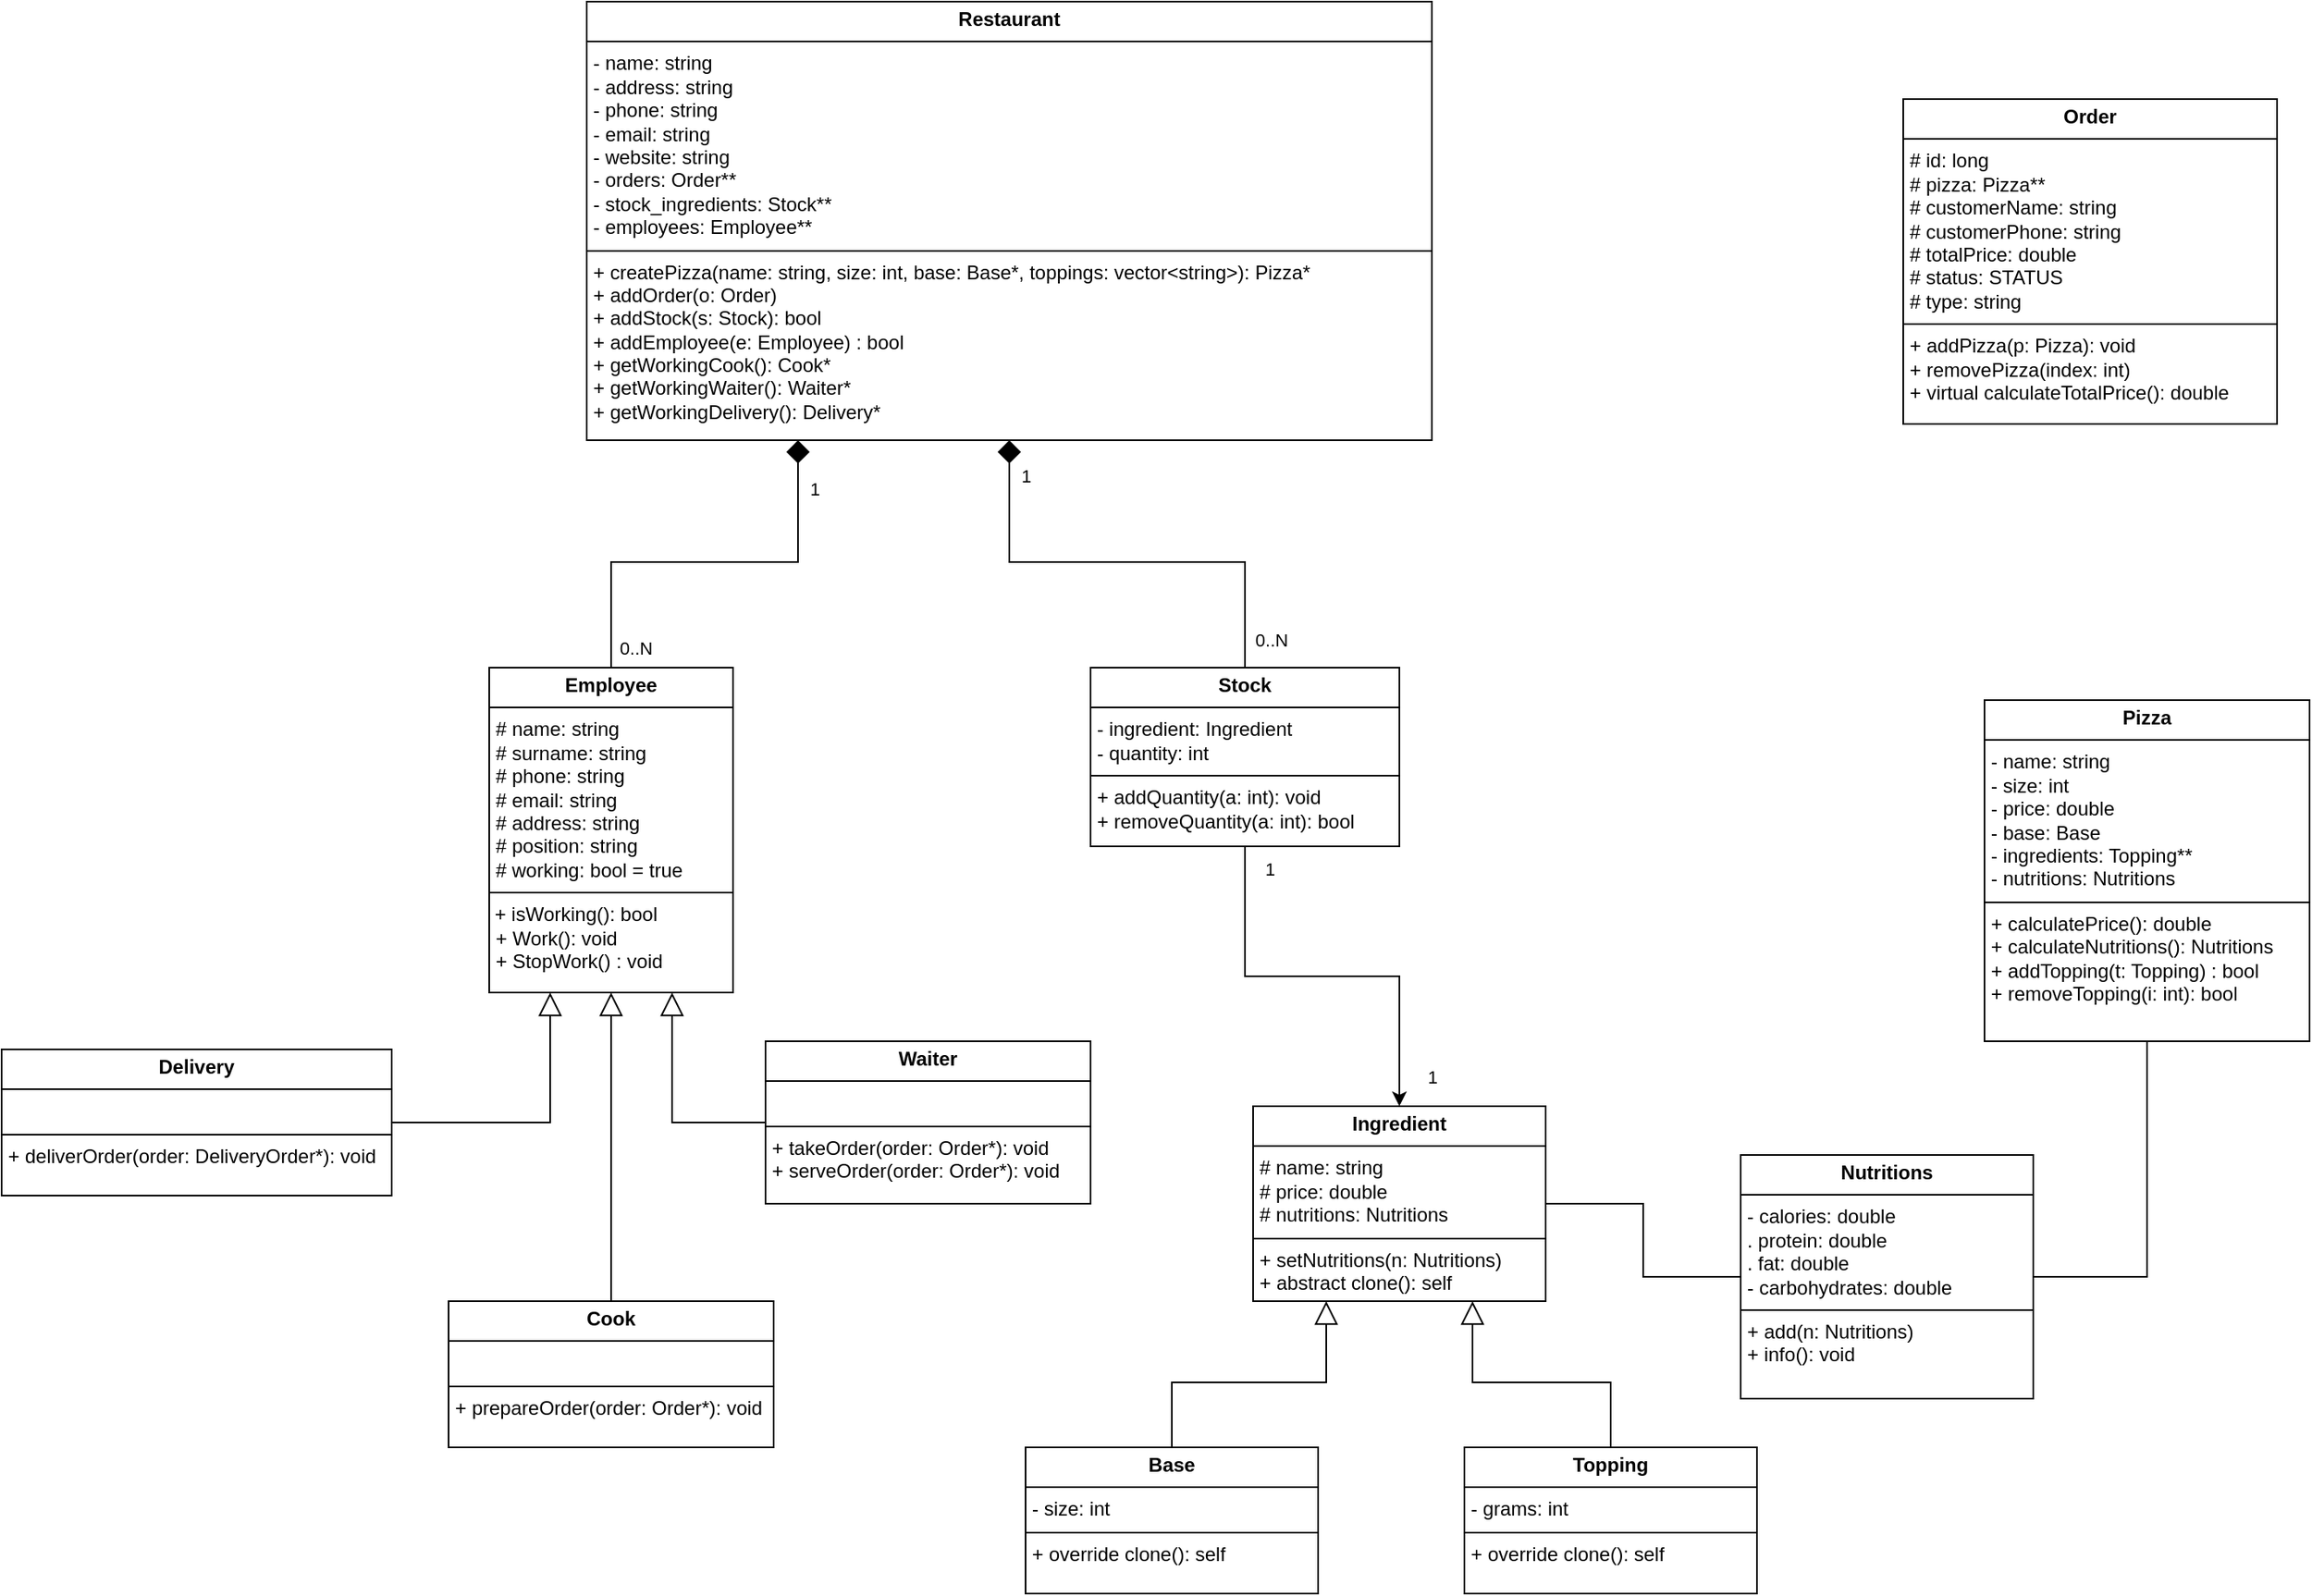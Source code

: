 <mxfile version="27.0.3">
  <diagram name="Page-1" id="c4acf3e9-155e-7222-9cf6-157b1a14988f">
    <mxGraphModel dx="2290" dy="1304" grid="1" gridSize="10" guides="1" tooltips="1" connect="1" arrows="1" fold="1" page="1" pageScale="1" pageWidth="850" pageHeight="1100" background="none" math="0" shadow="0">
      <root>
        <mxCell id="0" />
        <mxCell id="1" parent="0" />
        <mxCell id="5TWs_sgvgwtv51M-xMZr-1" value="&lt;p style=&quot;margin:0px;margin-top:4px;text-align:center;&quot;&gt;&lt;b&gt;Restaurant&lt;/b&gt;&lt;/p&gt;&lt;hr size=&quot;1&quot; style=&quot;border-style:solid;&quot;&gt;&lt;p style=&quot;margin:0px;margin-left:4px;&quot;&gt;- name: string&lt;/p&gt;&lt;p style=&quot;margin:0px;margin-left:4px;&quot;&gt;- address: string&lt;/p&gt;&lt;p style=&quot;margin:0px;margin-left:4px;&quot;&gt;- phone: string&lt;/p&gt;&lt;p style=&quot;margin:0px;margin-left:4px;&quot;&gt;- email: string&lt;/p&gt;&lt;p style=&quot;margin:0px;margin-left:4px;&quot;&gt;- website: string&lt;/p&gt;&lt;p style=&quot;margin:0px;margin-left:4px;&quot;&gt;- orders: Order**&lt;/p&gt;&lt;p style=&quot;margin:0px;margin-left:4px;&quot;&gt;- stock_ingredients: Stock**&lt;/p&gt;&lt;p style=&quot;margin:0px;margin-left:4px;&quot;&gt;- employees: Employee**&lt;/p&gt;&lt;hr size=&quot;1&quot; style=&quot;border-style:solid;&quot;&gt;&lt;p style=&quot;margin:0px;margin-left:4px;&quot;&gt;+ createPizza(name: string, size: int, base: Base*, toppings: vector&amp;lt;string&amp;gt;): Pizza*&lt;/p&gt;&lt;p style=&quot;margin:0px;margin-left:4px;&quot;&gt;+ addOrder(o: Order)&lt;/p&gt;&lt;p style=&quot;margin:0px;margin-left:4px;&quot;&gt;+ addStock(s: Stock): bool&lt;/p&gt;&lt;p style=&quot;margin:0px;margin-left:4px;&quot;&gt;+ addEmployee(e: Employee) : bool&lt;/p&gt;&lt;p style=&quot;margin:0px;margin-left:4px;&quot;&gt;+ getWorkingCook(): Cook*&lt;/p&gt;&lt;p style=&quot;margin:0px;margin-left:4px;&quot;&gt;+ getWorkingWaiter(): Waiter*&lt;/p&gt;&lt;p style=&quot;margin:0px;margin-left:4px;&quot;&gt;+ getWorkingDelivery(): Delivery*&lt;/p&gt;" style="verticalAlign=top;align=left;overflow=fill;html=1;whiteSpace=wrap;" vertex="1" parent="1">
          <mxGeometry x="90" y="60" width="520" height="270" as="geometry" />
        </mxCell>
        <mxCell id="5TWs_sgvgwtv51M-xMZr-11" style="edgeStyle=orthogonalEdgeStyle;rounded=0;orthogonalLoop=1;jettySize=auto;html=1;entryX=0.25;entryY=1;entryDx=0;entryDy=0;endArrow=diamond;endFill=1;endSize=12;" edge="1" parent="1" source="5TWs_sgvgwtv51M-xMZr-2" target="5TWs_sgvgwtv51M-xMZr-1">
          <mxGeometry relative="1" as="geometry">
            <Array as="points">
              <mxPoint x="105" y="405" />
              <mxPoint x="220" y="405" />
            </Array>
          </mxGeometry>
        </mxCell>
        <mxCell id="5TWs_sgvgwtv51M-xMZr-22" value="1" style="edgeLabel;html=1;align=center;verticalAlign=middle;resizable=0;points=[];" vertex="1" connectable="0" parent="5TWs_sgvgwtv51M-xMZr-11">
          <mxGeometry x="0.765" y="4" relative="1" as="geometry">
            <mxPoint x="14" as="offset" />
          </mxGeometry>
        </mxCell>
        <mxCell id="5TWs_sgvgwtv51M-xMZr-23" value="0..N" style="edgeLabel;html=1;align=center;verticalAlign=middle;resizable=0;points=[];" vertex="1" connectable="0" parent="5TWs_sgvgwtv51M-xMZr-11">
          <mxGeometry x="-0.906" relative="1" as="geometry">
            <mxPoint x="15" as="offset" />
          </mxGeometry>
        </mxCell>
        <mxCell id="5TWs_sgvgwtv51M-xMZr-2" value="&lt;p style=&quot;margin:0px;margin-top:4px;text-align:center;&quot;&gt;&lt;b&gt;Employee&lt;/b&gt;&lt;/p&gt;&lt;hr size=&quot;1&quot; style=&quot;border-style:solid;&quot;&gt;&lt;p style=&quot;margin:0px;margin-left:4px;&quot;&gt;# name: string&lt;/p&gt;&lt;p style=&quot;margin:0px;margin-left:4px;&quot;&gt;# surname: string&lt;/p&gt;&lt;p style=&quot;margin:0px;margin-left:4px;&quot;&gt;# phone: string&lt;/p&gt;&lt;p style=&quot;margin:0px;margin-left:4px;&quot;&gt;# email: string&lt;/p&gt;&lt;p style=&quot;margin:0px;margin-left:4px;&quot;&gt;# address: string&lt;/p&gt;&lt;p style=&quot;margin:0px;margin-left:4px;&quot;&gt;# position: string&lt;/p&gt;&lt;p style=&quot;margin:0px;margin-left:4px;&quot;&gt;# working: bool = true&lt;/p&gt;&lt;hr size=&quot;1&quot; style=&quot;border-style:solid;&quot;&gt;&amp;nbsp;+ isWorking(): bool&lt;br&gt;&lt;p style=&quot;margin:0px;margin-left:4px;&quot;&gt;+ Work(): void&lt;/p&gt;&lt;p style=&quot;margin:0px;margin-left:4px;&quot;&gt;+ StopWork() : void&lt;/p&gt;" style="verticalAlign=top;align=left;overflow=fill;html=1;whiteSpace=wrap;" vertex="1" parent="1">
          <mxGeometry x="30" y="470" width="150" height="200" as="geometry" />
        </mxCell>
        <mxCell id="5TWs_sgvgwtv51M-xMZr-8" style="edgeStyle=orthogonalEdgeStyle;rounded=0;orthogonalLoop=1;jettySize=auto;html=1;endArrow=block;endFill=0;endSize=12;entryX=0.25;entryY=1;entryDx=0;entryDy=0;" edge="1" parent="1" source="5TWs_sgvgwtv51M-xMZr-3" target="5TWs_sgvgwtv51M-xMZr-2">
          <mxGeometry relative="1" as="geometry">
            <mxPoint x="60" y="760" as="targetPoint" />
          </mxGeometry>
        </mxCell>
        <mxCell id="5TWs_sgvgwtv51M-xMZr-3" value="&lt;p style=&quot;margin:0px;margin-top:4px;text-align:center;&quot;&gt;&lt;b&gt;Delivery&lt;/b&gt;&lt;/p&gt;&lt;hr size=&quot;1&quot; style=&quot;border-style:solid;&quot;&gt;&lt;p style=&quot;margin:0px;margin-left:4px;&quot;&gt;&lt;br&gt;&lt;/p&gt;&lt;hr size=&quot;1&quot; style=&quot;border-style:solid;&quot;&gt;&lt;p style=&quot;margin:0px;margin-left:4px;&quot;&gt;+ deliverOrder(order: DeliveryOrder*): void&lt;/p&gt;" style="verticalAlign=top;align=left;overflow=fill;html=1;whiteSpace=wrap;" vertex="1" parent="1">
          <mxGeometry x="-270" y="705" width="240" height="90" as="geometry" />
        </mxCell>
        <mxCell id="5TWs_sgvgwtv51M-xMZr-9" style="edgeStyle=orthogonalEdgeStyle;rounded=0;orthogonalLoop=1;jettySize=auto;html=1;entryX=0.5;entryY=1;entryDx=0;entryDy=0;endArrow=block;endFill=0;endSize=12;" edge="1" parent="1" source="5TWs_sgvgwtv51M-xMZr-6" target="5TWs_sgvgwtv51M-xMZr-2">
          <mxGeometry relative="1" as="geometry" />
        </mxCell>
        <mxCell id="5TWs_sgvgwtv51M-xMZr-6" value="&lt;p style=&quot;margin:0px;margin-top:4px;text-align:center;&quot;&gt;&lt;b&gt;Cook&lt;/b&gt;&lt;/p&gt;&lt;hr size=&quot;1&quot; style=&quot;border-style:solid;&quot;&gt;&lt;p style=&quot;margin:0px;margin-left:4px;&quot;&gt;&lt;br&gt;&lt;/p&gt;&lt;hr size=&quot;1&quot; style=&quot;border-style:solid;&quot;&gt;&lt;p style=&quot;margin:0px;margin-left:4px;&quot;&gt;+ prepareOrder(order: Order*): void&lt;/p&gt;" style="verticalAlign=top;align=left;overflow=fill;html=1;whiteSpace=wrap;" vertex="1" parent="1">
          <mxGeometry x="5" y="860" width="200" height="90" as="geometry" />
        </mxCell>
        <mxCell id="5TWs_sgvgwtv51M-xMZr-10" style="edgeStyle=orthogonalEdgeStyle;rounded=0;orthogonalLoop=1;jettySize=auto;html=1;entryX=0.75;entryY=1;entryDx=0;entryDy=0;endArrow=block;endFill=0;endSize=12;" edge="1" parent="1" source="5TWs_sgvgwtv51M-xMZr-7" target="5TWs_sgvgwtv51M-xMZr-2">
          <mxGeometry relative="1" as="geometry" />
        </mxCell>
        <mxCell id="5TWs_sgvgwtv51M-xMZr-7" value="&lt;p style=&quot;margin:0px;margin-top:4px;text-align:center;&quot;&gt;&lt;b&gt;Waiter&lt;/b&gt;&lt;/p&gt;&lt;hr size=&quot;1&quot; style=&quot;border-style:solid;&quot;&gt;&lt;p style=&quot;margin:0px;margin-left:4px;&quot;&gt;&lt;br&gt;&lt;/p&gt;&lt;hr size=&quot;1&quot; style=&quot;border-style:solid;&quot;&gt;&lt;p style=&quot;margin:0px;margin-left:4px;&quot;&gt;+ takeOrder(order: Order*): void&lt;/p&gt;&lt;p style=&quot;margin:0px;margin-left:4px;&quot;&gt;+ serveOrder(order: Order*): void&lt;br&gt;&lt;/p&gt;" style="verticalAlign=top;align=left;overflow=fill;html=1;whiteSpace=wrap;" vertex="1" parent="1">
          <mxGeometry x="200" y="700" width="200" height="100" as="geometry" />
        </mxCell>
        <mxCell id="5TWs_sgvgwtv51M-xMZr-13" style="edgeStyle=orthogonalEdgeStyle;rounded=0;orthogonalLoop=1;jettySize=auto;html=1;entryX=0.5;entryY=1;entryDx=0;entryDy=0;endSize=12;endArrow=diamond;endFill=1;" edge="1" parent="1" source="5TWs_sgvgwtv51M-xMZr-12" target="5TWs_sgvgwtv51M-xMZr-1">
          <mxGeometry relative="1" as="geometry" />
        </mxCell>
        <mxCell id="5TWs_sgvgwtv51M-xMZr-20" value="1" style="edgeLabel;html=1;align=center;verticalAlign=middle;resizable=0;points=[];" vertex="1" connectable="0" parent="5TWs_sgvgwtv51M-xMZr-13">
          <mxGeometry x="0.846" y="-1" relative="1" as="geometry">
            <mxPoint x="9" as="offset" />
          </mxGeometry>
        </mxCell>
        <mxCell id="5TWs_sgvgwtv51M-xMZr-21" value="0..N" style="edgeLabel;html=1;align=center;verticalAlign=middle;resizable=0;points=[];" vertex="1" connectable="0" parent="5TWs_sgvgwtv51M-xMZr-13">
          <mxGeometry x="-0.881" relative="1" as="geometry">
            <mxPoint x="16" as="offset" />
          </mxGeometry>
        </mxCell>
        <mxCell id="5TWs_sgvgwtv51M-xMZr-17" style="edgeStyle=orthogonalEdgeStyle;rounded=0;orthogonalLoop=1;jettySize=auto;html=1;entryX=0.5;entryY=0;entryDx=0;entryDy=0;" edge="1" parent="1" source="5TWs_sgvgwtv51M-xMZr-12" target="5TWs_sgvgwtv51M-xMZr-14">
          <mxGeometry relative="1" as="geometry" />
        </mxCell>
        <mxCell id="5TWs_sgvgwtv51M-xMZr-18" value="1" style="edgeLabel;html=1;align=center;verticalAlign=middle;resizable=0;points=[];" vertex="1" connectable="0" parent="5TWs_sgvgwtv51M-xMZr-17">
          <mxGeometry x="-0.89" y="-1" relative="1" as="geometry">
            <mxPoint x="16" as="offset" />
          </mxGeometry>
        </mxCell>
        <mxCell id="5TWs_sgvgwtv51M-xMZr-19" value="1" style="edgeLabel;html=1;align=center;verticalAlign=middle;resizable=0;points=[];" vertex="1" connectable="0" parent="5TWs_sgvgwtv51M-xMZr-17">
          <mxGeometry x="0.859" y="-3" relative="1" as="geometry">
            <mxPoint x="23" as="offset" />
          </mxGeometry>
        </mxCell>
        <mxCell id="5TWs_sgvgwtv51M-xMZr-12" value="&lt;p style=&quot;margin:0px;margin-top:4px;text-align:center;&quot;&gt;&lt;b&gt;Stock&lt;/b&gt;&lt;/p&gt;&lt;hr size=&quot;1&quot; style=&quot;border-style:solid;&quot;&gt;&lt;p style=&quot;margin:0px;margin-left:4px;&quot;&gt;- ingredient: Ingredient&lt;/p&gt;&lt;p style=&quot;margin:0px;margin-left:4px;&quot;&gt;- quantity: int&lt;/p&gt;&lt;hr size=&quot;1&quot; style=&quot;border-style:solid;&quot;&gt;&lt;p style=&quot;margin:0px;margin-left:4px;&quot;&gt;&lt;span style=&quot;background-color: transparent; color: light-dark(rgb(0, 0, 0), rgb(255, 255, 255));&quot;&gt;+ addQuantity(a: int): void&lt;/span&gt;&lt;/p&gt;&lt;p style=&quot;margin:0px;margin-left:4px;&quot;&gt;+ removeQuantity(a: int): bool&lt;/p&gt;" style="verticalAlign=top;align=left;overflow=fill;html=1;whiteSpace=wrap;" vertex="1" parent="1">
          <mxGeometry x="400" y="470" width="190" height="110" as="geometry" />
        </mxCell>
        <mxCell id="5TWs_sgvgwtv51M-xMZr-14" value="&lt;p style=&quot;margin:0px;margin-top:4px;text-align:center;&quot;&gt;&lt;b&gt;Ingredient&lt;/b&gt;&lt;/p&gt;&lt;hr size=&quot;1&quot; style=&quot;border-style:solid;&quot;&gt;&lt;p style=&quot;margin:0px;margin-left:4px;&quot;&gt;# name: string&lt;/p&gt;&lt;p style=&quot;margin:0px;margin-left:4px;&quot;&gt;# price: double&lt;/p&gt;&lt;p style=&quot;margin:0px;margin-left:4px;&quot;&gt;# nutritions: Nutritions&lt;/p&gt;&lt;hr size=&quot;1&quot; style=&quot;border-style:solid;&quot;&gt;&lt;p style=&quot;margin:0px;margin-left:4px;&quot;&gt;+ setNutritions(n: Nutritions)&lt;/p&gt;&lt;p style=&quot;margin:0px;margin-left:4px;&quot;&gt;+ abstract clone(): self&lt;/p&gt;" style="verticalAlign=top;align=left;overflow=fill;html=1;whiteSpace=wrap;" vertex="1" parent="1">
          <mxGeometry x="500" y="740" width="180" height="120" as="geometry" />
        </mxCell>
        <mxCell id="5TWs_sgvgwtv51M-xMZr-26" style="edgeStyle=orthogonalEdgeStyle;rounded=0;orthogonalLoop=1;jettySize=auto;html=1;entryX=0.75;entryY=1;entryDx=0;entryDy=0;endArrow=block;endFill=0;endSize=12;" edge="1" parent="1" source="5TWs_sgvgwtv51M-xMZr-16" target="5TWs_sgvgwtv51M-xMZr-14">
          <mxGeometry relative="1" as="geometry" />
        </mxCell>
        <mxCell id="5TWs_sgvgwtv51M-xMZr-16" value="&lt;p style=&quot;margin:0px;margin-top:4px;text-align:center;&quot;&gt;&lt;b&gt;Topping&lt;/b&gt;&lt;/p&gt;&lt;hr size=&quot;1&quot; style=&quot;border-style:solid;&quot;&gt;&lt;p style=&quot;margin:0px;margin-left:4px;&quot;&gt;- grams: int&lt;/p&gt;&lt;hr size=&quot;1&quot; style=&quot;border-style:solid;&quot;&gt;&lt;p style=&quot;margin:0px;margin-left:4px;&quot;&gt;+ override clone(): self&lt;/p&gt;" style="verticalAlign=top;align=left;overflow=fill;html=1;whiteSpace=wrap;" vertex="1" parent="1">
          <mxGeometry x="630" y="950" width="180" height="90" as="geometry" />
        </mxCell>
        <mxCell id="5TWs_sgvgwtv51M-xMZr-25" style="edgeStyle=orthogonalEdgeStyle;rounded=0;orthogonalLoop=1;jettySize=auto;html=1;entryX=0.25;entryY=1;entryDx=0;entryDy=0;endArrow=block;endFill=0;endSize=12;" edge="1" parent="1" source="5TWs_sgvgwtv51M-xMZr-24" target="5TWs_sgvgwtv51M-xMZr-14">
          <mxGeometry relative="1" as="geometry" />
        </mxCell>
        <mxCell id="5TWs_sgvgwtv51M-xMZr-24" value="&lt;p style=&quot;margin:0px;margin-top:4px;text-align:center;&quot;&gt;&lt;b&gt;Base&lt;/b&gt;&lt;/p&gt;&lt;hr size=&quot;1&quot; style=&quot;border-style:solid;&quot;&gt;&lt;p style=&quot;margin:0px;margin-left:4px;&quot;&gt;- size: int&lt;/p&gt;&lt;hr size=&quot;1&quot; style=&quot;border-style:solid;&quot;&gt;&lt;p style=&quot;margin:0px;margin-left:4px;&quot;&gt;+ override clone(): self&lt;/p&gt;" style="verticalAlign=top;align=left;overflow=fill;html=1;whiteSpace=wrap;" vertex="1" parent="1">
          <mxGeometry x="360" y="950" width="180" height="90" as="geometry" />
        </mxCell>
        <mxCell id="5TWs_sgvgwtv51M-xMZr-27" value="&lt;p style=&quot;margin:0px;margin-top:4px;text-align:center;&quot;&gt;&lt;b&gt;Pizza&lt;/b&gt;&lt;/p&gt;&lt;hr size=&quot;1&quot; style=&quot;border-style:solid;&quot;&gt;&lt;p style=&quot;margin:0px;margin-left:4px;&quot;&gt;- name: string&lt;/p&gt;&lt;p style=&quot;margin:0px;margin-left:4px;&quot;&gt;- size: int&lt;/p&gt;&lt;p style=&quot;margin:0px;margin-left:4px;&quot;&gt;- price: double&lt;/p&gt;&lt;p style=&quot;margin:0px;margin-left:4px;&quot;&gt;- base: Base&lt;/p&gt;&lt;p style=&quot;margin:0px;margin-left:4px;&quot;&gt;- ingredients: Topping**&lt;/p&gt;&lt;p style=&quot;margin:0px;margin-left:4px;&quot;&gt;- nutritions: Nutritions&lt;/p&gt;&lt;hr size=&quot;1&quot; style=&quot;border-style:solid;&quot;&gt;&lt;p style=&quot;margin:0px;margin-left:4px;&quot;&gt;+ calculatePrice(): double&lt;/p&gt;&lt;p style=&quot;margin:0px;margin-left:4px;&quot;&gt;+ calculateNutritions(): Nutritions&lt;/p&gt;&lt;p style=&quot;margin:0px;margin-left:4px;&quot;&gt;+ addTopping(t: Topping) : bool&lt;/p&gt;&lt;p style=&quot;margin:0px;margin-left:4px;&quot;&gt;+ removeTopping(i: int): bool&lt;/p&gt;" style="verticalAlign=top;align=left;overflow=fill;html=1;whiteSpace=wrap;" vertex="1" parent="1">
          <mxGeometry x="950" y="490" width="200" height="210" as="geometry" />
        </mxCell>
        <mxCell id="5TWs_sgvgwtv51M-xMZr-29" style="edgeStyle=orthogonalEdgeStyle;rounded=0;orthogonalLoop=1;jettySize=auto;html=1;entryX=0.5;entryY=1;entryDx=0;entryDy=0;exitX=1;exitY=0.5;exitDx=0;exitDy=0;endArrow=none;startFill=0;" edge="1" parent="1" source="5TWs_sgvgwtv51M-xMZr-28" target="5TWs_sgvgwtv51M-xMZr-27">
          <mxGeometry relative="1" as="geometry" />
        </mxCell>
        <mxCell id="5TWs_sgvgwtv51M-xMZr-30" style="edgeStyle=orthogonalEdgeStyle;rounded=0;orthogonalLoop=1;jettySize=auto;html=1;entryX=1;entryY=0.5;entryDx=0;entryDy=0;endArrow=none;startFill=0;" edge="1" parent="1" source="5TWs_sgvgwtv51M-xMZr-28" target="5TWs_sgvgwtv51M-xMZr-14">
          <mxGeometry relative="1" as="geometry" />
        </mxCell>
        <mxCell id="5TWs_sgvgwtv51M-xMZr-28" value="&lt;p style=&quot;margin:0px;margin-top:4px;text-align:center;&quot;&gt;&lt;b&gt;Nutritions&lt;/b&gt;&lt;/p&gt;&lt;hr size=&quot;1&quot; style=&quot;border-style:solid;&quot;&gt;&lt;p style=&quot;margin:0px;margin-left:4px;&quot;&gt;- calories: double&lt;/p&gt;&lt;p style=&quot;margin:0px;margin-left:4px;&quot;&gt;. protein: double&lt;/p&gt;&lt;p style=&quot;margin:0px;margin-left:4px;&quot;&gt;. fat: double&lt;/p&gt;&lt;p style=&quot;margin:0px;margin-left:4px;&quot;&gt;- carbohydrates: double&lt;/p&gt;&lt;hr size=&quot;1&quot; style=&quot;border-style:solid;&quot;&gt;&lt;p style=&quot;margin:0px;margin-left:4px;&quot;&gt;+ add(n: Nutritions)&lt;/p&gt;&lt;p style=&quot;margin:0px;margin-left:4px;&quot;&gt;+ info(): void&lt;/p&gt;" style="verticalAlign=top;align=left;overflow=fill;html=1;whiteSpace=wrap;" vertex="1" parent="1">
          <mxGeometry x="800" y="770" width="180" height="150" as="geometry" />
        </mxCell>
        <mxCell id="5TWs_sgvgwtv51M-xMZr-35" value="&lt;p style=&quot;margin:0px;margin-top:4px;text-align:center;&quot;&gt;&lt;b&gt;Order&lt;/b&gt;&lt;/p&gt;&lt;hr size=&quot;1&quot; style=&quot;border-style:solid;&quot;&gt;&lt;p style=&quot;margin:0px;margin-left:4px;&quot;&gt;# id: long&lt;/p&gt;&lt;p style=&quot;margin:0px;margin-left:4px;&quot;&gt;# pizza: Pizza**&lt;/p&gt;&lt;p style=&quot;margin:0px;margin-left:4px;&quot;&gt;# customerName: string&lt;/p&gt;&lt;p style=&quot;margin:0px;margin-left:4px;&quot;&gt;# customerPhone: string&lt;/p&gt;&lt;p style=&quot;margin:0px;margin-left:4px;&quot;&gt;# totalPrice: double&lt;/p&gt;&lt;p style=&quot;margin:0px;margin-left:4px;&quot;&gt;# status: STATUS&lt;/p&gt;&lt;p style=&quot;margin:0px;margin-left:4px;&quot;&gt;# type: string&lt;/p&gt;&lt;hr size=&quot;1&quot; style=&quot;border-style:solid;&quot;&gt;&lt;p style=&quot;margin:0px;margin-left:4px;&quot;&gt;+ addPizza(p: Pizza): void&lt;/p&gt;&lt;p style=&quot;margin:0px;margin-left:4px;&quot;&gt;+ removePizza(index: int)&lt;/p&gt;&lt;p style=&quot;margin:0px;margin-left:4px;&quot;&gt;+ virtual calculateTotalPrice(): double&lt;/p&gt;" style="verticalAlign=top;align=left;overflow=fill;html=1;whiteSpace=wrap;" vertex="1" parent="1">
          <mxGeometry x="900" y="120" width="230" height="200" as="geometry" />
        </mxCell>
      </root>
    </mxGraphModel>
  </diagram>
</mxfile>
